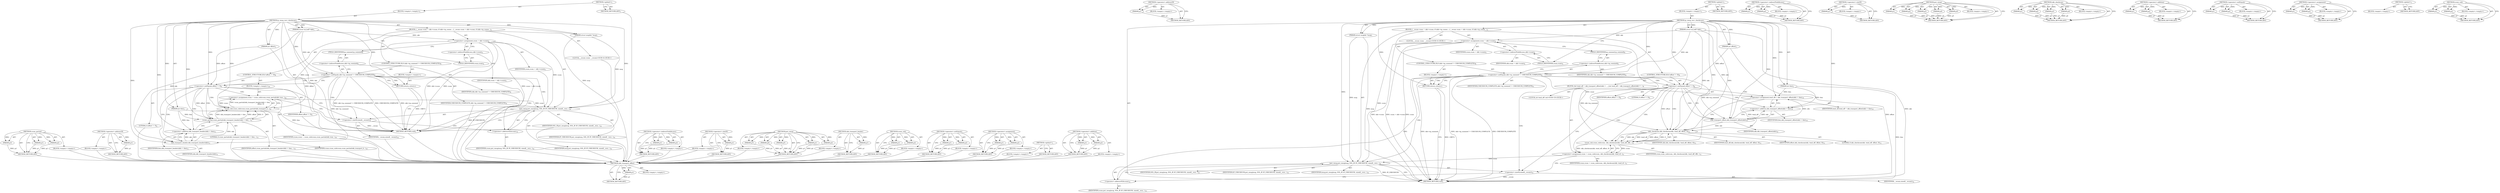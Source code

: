 digraph "csum_sub" {
vulnerable_95 [label=<(METHOD,csum_partial)>];
vulnerable_96 [label=<(PARAM,p1)>];
vulnerable_97 [label=<(PARAM,p2)>];
vulnerable_98 [label=<(PARAM,p3)>];
vulnerable_99 [label=<(BLOCK,&lt;empty&gt;,&lt;empty&gt;)>];
vulnerable_100 [label=<(METHOD_RETURN,ANY)>];
vulnerable_122 [label=<(METHOD,&lt;operator&gt;.addressOf)>];
vulnerable_123 [label=<(PARAM,p1)>];
vulnerable_124 [label=<(BLOCK,&lt;empty&gt;,&lt;empty&gt;)>];
vulnerable_125 [label=<(METHOD_RETURN,ANY)>];
vulnerable_6 [label=<(METHOD,&lt;global&gt;)<SUB>1</SUB>>];
vulnerable_7 [label=<(BLOCK,&lt;empty&gt;,&lt;empty&gt;)<SUB>1</SUB>>];
vulnerable_8 [label=<(METHOD,ip_cmsg_recv_checksum)<SUB>1</SUB>>];
vulnerable_9 [label=<(PARAM,struct msghdr *msg)<SUB>1</SUB>>];
vulnerable_10 [label=<(PARAM,struct sk_buff *skb)<SUB>1</SUB>>];
vulnerable_11 [label=<(PARAM,int tlen)<SUB>2</SUB>>];
vulnerable_12 [label=<(PARAM,int offset)<SUB>2</SUB>>];
vulnerable_13 [label=<(BLOCK,{
	__wsum csum = skb-&gt;csum;

 	if (skb-&gt;ip_summ...,{
	__wsum csum = skb-&gt;csum;

 	if (skb-&gt;ip_summ...)<SUB>3</SUB>>];
vulnerable_14 [label="<(LOCAL,__wsum csum: __wsum)<SUB>4</SUB>>"];
vulnerable_15 [label=<(&lt;operator&gt;.assignment,csum = skb-&gt;csum)<SUB>4</SUB>>];
vulnerable_16 [label=<(IDENTIFIER,csum,csum = skb-&gt;csum)<SUB>4</SUB>>];
vulnerable_17 [label=<(&lt;operator&gt;.indirectFieldAccess,skb-&gt;csum)<SUB>4</SUB>>];
vulnerable_18 [label=<(IDENTIFIER,skb,csum = skb-&gt;csum)<SUB>4</SUB>>];
vulnerable_19 [label=<(FIELD_IDENTIFIER,csum,csum)<SUB>4</SUB>>];
vulnerable_20 [label=<(CONTROL_STRUCTURE,IF,if (skb-&gt;ip_summed != CHECKSUM_COMPLETE))<SUB>6</SUB>>];
vulnerable_21 [label=<(&lt;operator&gt;.notEquals,skb-&gt;ip_summed != CHECKSUM_COMPLETE)<SUB>6</SUB>>];
vulnerable_22 [label=<(&lt;operator&gt;.indirectFieldAccess,skb-&gt;ip_summed)<SUB>6</SUB>>];
vulnerable_23 [label=<(IDENTIFIER,skb,skb-&gt;ip_summed != CHECKSUM_COMPLETE)<SUB>6</SUB>>];
vulnerable_24 [label=<(FIELD_IDENTIFIER,ip_summed,ip_summed)<SUB>6</SUB>>];
vulnerable_25 [label=<(IDENTIFIER,CHECKSUM_COMPLETE,skb-&gt;ip_summed != CHECKSUM_COMPLETE)<SUB>6</SUB>>];
vulnerable_26 [label=<(BLOCK,&lt;empty&gt;,&lt;empty&gt;)<SUB>7</SUB>>];
vulnerable_27 [label=<(RETURN,return;,return;)<SUB>7</SUB>>];
vulnerable_28 [label=<(CONTROL_STRUCTURE,IF,if (offset != 0))<SUB>9</SUB>>];
vulnerable_29 [label=<(&lt;operator&gt;.notEquals,offset != 0)<SUB>9</SUB>>];
vulnerable_30 [label=<(IDENTIFIER,offset,offset != 0)<SUB>9</SUB>>];
vulnerable_31 [label=<(LITERAL,0,offset != 0)<SUB>9</SUB>>];
vulnerable_32 [label=<(BLOCK,&lt;empty&gt;,&lt;empty&gt;)<SUB>10</SUB>>];
vulnerable_33 [label=<(&lt;operator&gt;.assignment,csum = csum_sub(csum,
				csum_partial(skb_tran...)<SUB>10</SUB>>];
vulnerable_34 [label=<(IDENTIFIER,csum,csum = csum_sub(csum,
				csum_partial(skb_tran...)<SUB>10</SUB>>];
vulnerable_35 [label=<(csum_sub,csum_sub(csum,
				csum_partial(skb_transport_h...)<SUB>10</SUB>>];
vulnerable_36 [label=<(IDENTIFIER,csum,csum_sub(csum,
				csum_partial(skb_transport_h...)<SUB>10</SUB>>];
vulnerable_37 [label=<(csum_partial,csum_partial(skb_transport_header(skb) + tlen,
...)<SUB>11</SUB>>];
vulnerable_38 [label=<(&lt;operator&gt;.addition,skb_transport_header(skb) + tlen)<SUB>11</SUB>>];
vulnerable_39 [label=<(skb_transport_header,skb_transport_header(skb))<SUB>11</SUB>>];
vulnerable_40 [label=<(IDENTIFIER,skb,skb_transport_header(skb))<SUB>11</SUB>>];
vulnerable_41 [label=<(IDENTIFIER,tlen,skb_transport_header(skb) + tlen)<SUB>11</SUB>>];
vulnerable_42 [label=<(IDENTIFIER,offset,csum_partial(skb_transport_header(skb) + tlen,
...)<SUB>12</SUB>>];
vulnerable_43 [label=<(LITERAL,0,csum_partial(skb_transport_header(skb) + tlen,
...)<SUB>12</SUB>>];
vulnerable_44 [label=<(put_cmsg,put_cmsg(msg, SOL_IP, IP_CHECKSUM, sizeof(__wsu...)<SUB>14</SUB>>];
vulnerable_45 [label=<(IDENTIFIER,msg,put_cmsg(msg, SOL_IP, IP_CHECKSUM, sizeof(__wsu...)<SUB>14</SUB>>];
vulnerable_46 [label=<(IDENTIFIER,SOL_IP,put_cmsg(msg, SOL_IP, IP_CHECKSUM, sizeof(__wsu...)<SUB>14</SUB>>];
vulnerable_47 [label=<(IDENTIFIER,IP_CHECKSUM,put_cmsg(msg, SOL_IP, IP_CHECKSUM, sizeof(__wsu...)<SUB>14</SUB>>];
vulnerable_48 [label=<(&lt;operator&gt;.sizeOf,sizeof(__wsum))<SUB>14</SUB>>];
vulnerable_49 [label=<(IDENTIFIER,__wsum,sizeof(__wsum))<SUB>14</SUB>>];
vulnerable_50 [label=<(&lt;operator&gt;.addressOf,&amp;csum)<SUB>14</SUB>>];
vulnerable_51 [label=<(IDENTIFIER,csum,put_cmsg(msg, SOL_IP, IP_CHECKSUM, sizeof(__wsu...)<SUB>14</SUB>>];
vulnerable_52 [label=<(METHOD_RETURN,void)<SUB>1</SUB>>];
vulnerable_54 [label=<(METHOD_RETURN,ANY)<SUB>1</SUB>>];
vulnerable_80 [label=<(METHOD,&lt;operator&gt;.indirectFieldAccess)>];
vulnerable_81 [label=<(PARAM,p1)>];
vulnerable_82 [label=<(PARAM,p2)>];
vulnerable_83 [label=<(BLOCK,&lt;empty&gt;,&lt;empty&gt;)>];
vulnerable_84 [label=<(METHOD_RETURN,ANY)>];
vulnerable_118 [label=<(METHOD,&lt;operator&gt;.sizeOf)>];
vulnerable_119 [label=<(PARAM,p1)>];
vulnerable_120 [label=<(BLOCK,&lt;empty&gt;,&lt;empty&gt;)>];
vulnerable_121 [label=<(METHOD_RETURN,ANY)>];
vulnerable_110 [label=<(METHOD,put_cmsg)>];
vulnerable_111 [label=<(PARAM,p1)>];
vulnerable_112 [label=<(PARAM,p2)>];
vulnerable_113 [label=<(PARAM,p3)>];
vulnerable_114 [label=<(PARAM,p4)>];
vulnerable_115 [label=<(PARAM,p5)>];
vulnerable_116 [label=<(BLOCK,&lt;empty&gt;,&lt;empty&gt;)>];
vulnerable_117 [label=<(METHOD_RETURN,ANY)>];
vulnerable_106 [label=<(METHOD,skb_transport_header)>];
vulnerable_107 [label=<(PARAM,p1)>];
vulnerable_108 [label=<(BLOCK,&lt;empty&gt;,&lt;empty&gt;)>];
vulnerable_109 [label=<(METHOD_RETURN,ANY)>];
vulnerable_90 [label=<(METHOD,csum_sub)>];
vulnerable_91 [label=<(PARAM,p1)>];
vulnerable_92 [label=<(PARAM,p2)>];
vulnerable_93 [label=<(BLOCK,&lt;empty&gt;,&lt;empty&gt;)>];
vulnerable_94 [label=<(METHOD_RETURN,ANY)>];
vulnerable_85 [label=<(METHOD,&lt;operator&gt;.notEquals)>];
vulnerable_86 [label=<(PARAM,p1)>];
vulnerable_87 [label=<(PARAM,p2)>];
vulnerable_88 [label=<(BLOCK,&lt;empty&gt;,&lt;empty&gt;)>];
vulnerable_89 [label=<(METHOD_RETURN,ANY)>];
vulnerable_75 [label=<(METHOD,&lt;operator&gt;.assignment)>];
vulnerable_76 [label=<(PARAM,p1)>];
vulnerable_77 [label=<(PARAM,p2)>];
vulnerable_78 [label=<(BLOCK,&lt;empty&gt;,&lt;empty&gt;)>];
vulnerable_79 [label=<(METHOD_RETURN,ANY)>];
vulnerable_69 [label=<(METHOD,&lt;global&gt;)<SUB>1</SUB>>];
vulnerable_70 [label=<(BLOCK,&lt;empty&gt;,&lt;empty&gt;)>];
vulnerable_71 [label=<(METHOD_RETURN,ANY)>];
vulnerable_101 [label=<(METHOD,&lt;operator&gt;.addition)>];
vulnerable_102 [label=<(PARAM,p1)>];
vulnerable_103 [label=<(PARAM,p2)>];
vulnerable_104 [label=<(BLOCK,&lt;empty&gt;,&lt;empty&gt;)>];
vulnerable_105 [label=<(METHOD_RETURN,ANY)>];
fixed_100 [label=<(METHOD,skb_transport_offset)>];
fixed_101 [label=<(PARAM,p1)>];
fixed_102 [label=<(BLOCK,&lt;empty&gt;,&lt;empty&gt;)>];
fixed_103 [label=<(METHOD_RETURN,ANY)>];
fixed_128 [label=<(METHOD,&lt;operator&gt;.addressOf)>];
fixed_129 [label=<(PARAM,p1)>];
fixed_130 [label=<(BLOCK,&lt;empty&gt;,&lt;empty&gt;)>];
fixed_131 [label=<(METHOD_RETURN,ANY)>];
fixed_6 [label=<(METHOD,&lt;global&gt;)<SUB>1</SUB>>];
fixed_7 [label=<(BLOCK,&lt;empty&gt;,&lt;empty&gt;)<SUB>1</SUB>>];
fixed_8 [label=<(METHOD,ip_cmsg_recv_checksum)<SUB>1</SUB>>];
fixed_9 [label=<(PARAM,struct msghdr *msg)<SUB>1</SUB>>];
fixed_10 [label=<(PARAM,struct sk_buff *skb)<SUB>1</SUB>>];
fixed_11 [label=<(PARAM,int tlen)<SUB>2</SUB>>];
fixed_12 [label=<(PARAM,int offset)<SUB>2</SUB>>];
fixed_13 [label=<(BLOCK,{
	__wsum csum = skb-&gt;csum;

 	if (skb-&gt;ip_summ...,{
	__wsum csum = skb-&gt;csum;

 	if (skb-&gt;ip_summ...)<SUB>3</SUB>>];
fixed_14 [label="<(LOCAL,__wsum csum: __wsum)<SUB>4</SUB>>"];
fixed_15 [label=<(&lt;operator&gt;.assignment,csum = skb-&gt;csum)<SUB>4</SUB>>];
fixed_16 [label=<(IDENTIFIER,csum,csum = skb-&gt;csum)<SUB>4</SUB>>];
fixed_17 [label=<(&lt;operator&gt;.indirectFieldAccess,skb-&gt;csum)<SUB>4</SUB>>];
fixed_18 [label=<(IDENTIFIER,skb,csum = skb-&gt;csum)<SUB>4</SUB>>];
fixed_19 [label=<(FIELD_IDENTIFIER,csum,csum)<SUB>4</SUB>>];
fixed_20 [label=<(CONTROL_STRUCTURE,IF,if (skb-&gt;ip_summed != CHECKSUM_COMPLETE))<SUB>6</SUB>>];
fixed_21 [label=<(&lt;operator&gt;.notEquals,skb-&gt;ip_summed != CHECKSUM_COMPLETE)<SUB>6</SUB>>];
fixed_22 [label=<(&lt;operator&gt;.indirectFieldAccess,skb-&gt;ip_summed)<SUB>6</SUB>>];
fixed_23 [label=<(IDENTIFIER,skb,skb-&gt;ip_summed != CHECKSUM_COMPLETE)<SUB>6</SUB>>];
fixed_24 [label=<(FIELD_IDENTIFIER,ip_summed,ip_summed)<SUB>6</SUB>>];
fixed_25 [label=<(IDENTIFIER,CHECKSUM_COMPLETE,skb-&gt;ip_summed != CHECKSUM_COMPLETE)<SUB>6</SUB>>];
fixed_26 [label=<(BLOCK,&lt;empty&gt;,&lt;empty&gt;)<SUB>7</SUB>>];
fixed_27 [label=<(RETURN,return;,return;)<SUB>7</SUB>>];
fixed_28 [label=<(CONTROL_STRUCTURE,IF,if (offset != 0))<SUB>9</SUB>>];
fixed_29 [label=<(&lt;operator&gt;.notEquals,offset != 0)<SUB>9</SUB>>];
fixed_30 [label=<(IDENTIFIER,offset,offset != 0)<SUB>9</SUB>>];
fixed_31 [label=<(LITERAL,0,offset != 0)<SUB>9</SUB>>];
fixed_32 [label=<(BLOCK,{
		int tend_off = skb_transport_offset(skb) + ...,{
		int tend_off = skb_transport_offset(skb) + ...)<SUB>9</SUB>>];
fixed_33 [label="<(LOCAL,int tend_off: int)<SUB>10</SUB>>"];
fixed_34 [label=<(&lt;operator&gt;.assignment,tend_off = skb_transport_offset(skb) + tlen)<SUB>10</SUB>>];
fixed_35 [label=<(IDENTIFIER,tend_off,tend_off = skb_transport_offset(skb) + tlen)<SUB>10</SUB>>];
fixed_36 [label=<(&lt;operator&gt;.addition,skb_transport_offset(skb) + tlen)<SUB>10</SUB>>];
fixed_37 [label=<(skb_transport_offset,skb_transport_offset(skb))<SUB>10</SUB>>];
fixed_38 [label=<(IDENTIFIER,skb,skb_transport_offset(skb))<SUB>10</SUB>>];
fixed_39 [label=<(IDENTIFIER,tlen,skb_transport_offset(skb) + tlen)<SUB>10</SUB>>];
fixed_40 [label=<(&lt;operator&gt;.assignment,csum = csum_sub(csum, skb_checksum(skb, tend_of...)<SUB>11</SUB>>];
fixed_41 [label=<(IDENTIFIER,csum,csum = csum_sub(csum, skb_checksum(skb, tend_of...)<SUB>11</SUB>>];
fixed_42 [label=<(csum_sub,csum_sub(csum, skb_checksum(skb, tend_off, offs...)<SUB>11</SUB>>];
fixed_43 [label=<(IDENTIFIER,csum,csum_sub(csum, skb_checksum(skb, tend_off, offs...)<SUB>11</SUB>>];
fixed_44 [label=<(skb_checksum,skb_checksum(skb, tend_off, offset, 0))<SUB>11</SUB>>];
fixed_45 [label=<(IDENTIFIER,skb,skb_checksum(skb, tend_off, offset, 0))<SUB>11</SUB>>];
fixed_46 [label=<(IDENTIFIER,tend_off,skb_checksum(skb, tend_off, offset, 0))<SUB>11</SUB>>];
fixed_47 [label=<(IDENTIFIER,offset,skb_checksum(skb, tend_off, offset, 0))<SUB>11</SUB>>];
fixed_48 [label=<(LITERAL,0,skb_checksum(skb, tend_off, offset, 0))<SUB>11</SUB>>];
fixed_49 [label=<(put_cmsg,put_cmsg(msg, SOL_IP, IP_CHECKSUM, sizeof(__wsu...)<SUB>14</SUB>>];
fixed_50 [label=<(IDENTIFIER,msg,put_cmsg(msg, SOL_IP, IP_CHECKSUM, sizeof(__wsu...)<SUB>14</SUB>>];
fixed_51 [label=<(IDENTIFIER,SOL_IP,put_cmsg(msg, SOL_IP, IP_CHECKSUM, sizeof(__wsu...)<SUB>14</SUB>>];
fixed_52 [label=<(IDENTIFIER,IP_CHECKSUM,put_cmsg(msg, SOL_IP, IP_CHECKSUM, sizeof(__wsu...)<SUB>14</SUB>>];
fixed_53 [label=<(&lt;operator&gt;.sizeOf,sizeof(__wsum))<SUB>14</SUB>>];
fixed_54 [label=<(IDENTIFIER,__wsum,sizeof(__wsum))<SUB>14</SUB>>];
fixed_55 [label=<(&lt;operator&gt;.addressOf,&amp;csum)<SUB>14</SUB>>];
fixed_56 [label=<(IDENTIFIER,csum,put_cmsg(msg, SOL_IP, IP_CHECKSUM, sizeof(__wsu...)<SUB>14</SUB>>];
fixed_57 [label=<(METHOD_RETURN,void)<SUB>1</SUB>>];
fixed_59 [label=<(METHOD_RETURN,ANY)<SUB>1</SUB>>];
fixed_85 [label=<(METHOD,&lt;operator&gt;.indirectFieldAccess)>];
fixed_86 [label=<(PARAM,p1)>];
fixed_87 [label=<(PARAM,p2)>];
fixed_88 [label=<(BLOCK,&lt;empty&gt;,&lt;empty&gt;)>];
fixed_89 [label=<(METHOD_RETURN,ANY)>];
fixed_124 [label=<(METHOD,&lt;operator&gt;.sizeOf)>];
fixed_125 [label=<(PARAM,p1)>];
fixed_126 [label=<(BLOCK,&lt;empty&gt;,&lt;empty&gt;)>];
fixed_127 [label=<(METHOD_RETURN,ANY)>];
fixed_116 [label=<(METHOD,put_cmsg)>];
fixed_117 [label=<(PARAM,p1)>];
fixed_118 [label=<(PARAM,p2)>];
fixed_119 [label=<(PARAM,p3)>];
fixed_120 [label=<(PARAM,p4)>];
fixed_121 [label=<(PARAM,p5)>];
fixed_122 [label=<(BLOCK,&lt;empty&gt;,&lt;empty&gt;)>];
fixed_123 [label=<(METHOD_RETURN,ANY)>];
fixed_109 [label=<(METHOD,skb_checksum)>];
fixed_110 [label=<(PARAM,p1)>];
fixed_111 [label=<(PARAM,p2)>];
fixed_112 [label=<(PARAM,p3)>];
fixed_113 [label=<(PARAM,p4)>];
fixed_114 [label=<(BLOCK,&lt;empty&gt;,&lt;empty&gt;)>];
fixed_115 [label=<(METHOD_RETURN,ANY)>];
fixed_95 [label=<(METHOD,&lt;operator&gt;.addition)>];
fixed_96 [label=<(PARAM,p1)>];
fixed_97 [label=<(PARAM,p2)>];
fixed_98 [label=<(BLOCK,&lt;empty&gt;,&lt;empty&gt;)>];
fixed_99 [label=<(METHOD_RETURN,ANY)>];
fixed_90 [label=<(METHOD,&lt;operator&gt;.notEquals)>];
fixed_91 [label=<(PARAM,p1)>];
fixed_92 [label=<(PARAM,p2)>];
fixed_93 [label=<(BLOCK,&lt;empty&gt;,&lt;empty&gt;)>];
fixed_94 [label=<(METHOD_RETURN,ANY)>];
fixed_80 [label=<(METHOD,&lt;operator&gt;.assignment)>];
fixed_81 [label=<(PARAM,p1)>];
fixed_82 [label=<(PARAM,p2)>];
fixed_83 [label=<(BLOCK,&lt;empty&gt;,&lt;empty&gt;)>];
fixed_84 [label=<(METHOD_RETURN,ANY)>];
fixed_74 [label=<(METHOD,&lt;global&gt;)<SUB>1</SUB>>];
fixed_75 [label=<(BLOCK,&lt;empty&gt;,&lt;empty&gt;)>];
fixed_76 [label=<(METHOD_RETURN,ANY)>];
fixed_104 [label=<(METHOD,csum_sub)>];
fixed_105 [label=<(PARAM,p1)>];
fixed_106 [label=<(PARAM,p2)>];
fixed_107 [label=<(BLOCK,&lt;empty&gt;,&lt;empty&gt;)>];
fixed_108 [label=<(METHOD_RETURN,ANY)>];
vulnerable_95 -> vulnerable_96  [key=0, label="AST: "];
vulnerable_95 -> vulnerable_96  [key=1, label="DDG: "];
vulnerable_95 -> vulnerable_99  [key=0, label="AST: "];
vulnerable_95 -> vulnerable_97  [key=0, label="AST: "];
vulnerable_95 -> vulnerable_97  [key=1, label="DDG: "];
vulnerable_95 -> vulnerable_100  [key=0, label="AST: "];
vulnerable_95 -> vulnerable_100  [key=1, label="CFG: "];
vulnerable_95 -> vulnerable_98  [key=0, label="AST: "];
vulnerable_95 -> vulnerable_98  [key=1, label="DDG: "];
vulnerable_96 -> vulnerable_100  [key=0, label="DDG: p1"];
vulnerable_97 -> vulnerable_100  [key=0, label="DDG: p2"];
vulnerable_98 -> vulnerable_100  [key=0, label="DDG: p3"];
vulnerable_99 -> fixed_100  [key=0];
vulnerable_100 -> fixed_100  [key=0];
vulnerable_122 -> vulnerable_123  [key=0, label="AST: "];
vulnerable_122 -> vulnerable_123  [key=1, label="DDG: "];
vulnerable_122 -> vulnerable_124  [key=0, label="AST: "];
vulnerable_122 -> vulnerable_125  [key=0, label="AST: "];
vulnerable_122 -> vulnerable_125  [key=1, label="CFG: "];
vulnerable_123 -> vulnerable_125  [key=0, label="DDG: p1"];
vulnerable_124 -> fixed_100  [key=0];
vulnerable_125 -> fixed_100  [key=0];
vulnerable_6 -> vulnerable_7  [key=0, label="AST: "];
vulnerable_6 -> vulnerable_54  [key=0, label="AST: "];
vulnerable_6 -> vulnerable_54  [key=1, label="CFG: "];
vulnerable_7 -> vulnerable_8  [key=0, label="AST: "];
vulnerable_8 -> vulnerable_9  [key=0, label="AST: "];
vulnerable_8 -> vulnerable_9  [key=1, label="DDG: "];
vulnerable_8 -> vulnerable_10  [key=0, label="AST: "];
vulnerable_8 -> vulnerable_10  [key=1, label="DDG: "];
vulnerable_8 -> vulnerable_11  [key=0, label="AST: "];
vulnerable_8 -> vulnerable_11  [key=1, label="DDG: "];
vulnerable_8 -> vulnerable_12  [key=0, label="AST: "];
vulnerable_8 -> vulnerable_12  [key=1, label="DDG: "];
vulnerable_8 -> vulnerable_13  [key=0, label="AST: "];
vulnerable_8 -> vulnerable_52  [key=0, label="AST: "];
vulnerable_8 -> vulnerable_19  [key=0, label="CFG: "];
vulnerable_8 -> vulnerable_44  [key=0, label="DDG: "];
vulnerable_8 -> vulnerable_21  [key=0, label="DDG: "];
vulnerable_8 -> vulnerable_27  [key=0, label="DDG: "];
vulnerable_8 -> vulnerable_29  [key=0, label="DDG: "];
vulnerable_8 -> vulnerable_35  [key=0, label="DDG: "];
vulnerable_8 -> vulnerable_37  [key=0, label="DDG: "];
vulnerable_8 -> vulnerable_38  [key=0, label="DDG: "];
vulnerable_8 -> vulnerable_39  [key=0, label="DDG: "];
vulnerable_9 -> vulnerable_52  [key=0, label="DDG: msg"];
vulnerable_9 -> vulnerable_44  [key=0, label="DDG: msg"];
vulnerable_10 -> vulnerable_52  [key=0, label="DDG: skb"];
vulnerable_10 -> vulnerable_15  [key=0, label="DDG: skb"];
vulnerable_10 -> vulnerable_21  [key=0, label="DDG: skb"];
vulnerable_10 -> vulnerable_39  [key=0, label="DDG: skb"];
vulnerable_11 -> vulnerable_52  [key=0, label="DDG: tlen"];
vulnerable_11 -> vulnerable_37  [key=0, label="DDG: tlen"];
vulnerable_11 -> vulnerable_38  [key=0, label="DDG: tlen"];
vulnerable_12 -> vulnerable_52  [key=0, label="DDG: offset"];
vulnerable_12 -> vulnerable_29  [key=0, label="DDG: offset"];
vulnerable_13 -> vulnerable_14  [key=0, label="AST: "];
vulnerable_13 -> vulnerable_15  [key=0, label="AST: "];
vulnerable_13 -> vulnerable_20  [key=0, label="AST: "];
vulnerable_13 -> vulnerable_28  [key=0, label="AST: "];
vulnerable_13 -> vulnerable_44  [key=0, label="AST: "];
vulnerable_14 -> fixed_100  [key=0];
vulnerable_15 -> vulnerable_16  [key=0, label="AST: "];
vulnerable_15 -> vulnerable_17  [key=0, label="AST: "];
vulnerable_15 -> vulnerable_24  [key=0, label="CFG: "];
vulnerable_15 -> vulnerable_52  [key=0, label="DDG: csum"];
vulnerable_15 -> vulnerable_52  [key=1, label="DDG: skb-&gt;csum"];
vulnerable_15 -> vulnerable_52  [key=2, label="DDG: csum = skb-&gt;csum"];
vulnerable_15 -> vulnerable_44  [key=0, label="DDG: csum"];
vulnerable_15 -> vulnerable_35  [key=0, label="DDG: csum"];
vulnerable_16 -> fixed_100  [key=0];
vulnerable_17 -> vulnerable_18  [key=0, label="AST: "];
vulnerable_17 -> vulnerable_19  [key=0, label="AST: "];
vulnerable_17 -> vulnerable_15  [key=0, label="CFG: "];
vulnerable_18 -> fixed_100  [key=0];
vulnerable_19 -> vulnerable_17  [key=0, label="CFG: "];
vulnerable_20 -> vulnerable_21  [key=0, label="AST: "];
vulnerable_20 -> vulnerable_26  [key=0, label="AST: "];
vulnerable_21 -> vulnerable_22  [key=0, label="AST: "];
vulnerable_21 -> vulnerable_25  [key=0, label="AST: "];
vulnerable_21 -> vulnerable_27  [key=0, label="CFG: "];
vulnerable_21 -> vulnerable_27  [key=1, label="CDG: "];
vulnerable_21 -> vulnerable_29  [key=0, label="CFG: "];
vulnerable_21 -> vulnerable_29  [key=1, label="CDG: "];
vulnerable_21 -> vulnerable_52  [key=0, label="DDG: skb-&gt;ip_summed"];
vulnerable_21 -> vulnerable_52  [key=1, label="DDG: skb-&gt;ip_summed != CHECKSUM_COMPLETE"];
vulnerable_21 -> vulnerable_52  [key=2, label="DDG: CHECKSUM_COMPLETE"];
vulnerable_21 -> vulnerable_39  [key=0, label="DDG: skb-&gt;ip_summed"];
vulnerable_21 -> vulnerable_48  [key=0, label="CDG: "];
vulnerable_21 -> vulnerable_50  [key=0, label="CDG: "];
vulnerable_21 -> vulnerable_44  [key=0, label="CDG: "];
vulnerable_22 -> vulnerable_23  [key=0, label="AST: "];
vulnerable_22 -> vulnerable_24  [key=0, label="AST: "];
vulnerable_22 -> vulnerable_21  [key=0, label="CFG: "];
vulnerable_23 -> fixed_100  [key=0];
vulnerable_24 -> vulnerable_22  [key=0, label="CFG: "];
vulnerable_25 -> fixed_100  [key=0];
vulnerable_26 -> vulnerable_27  [key=0, label="AST: "];
vulnerable_27 -> vulnerable_52  [key=0, label="CFG: "];
vulnerable_27 -> vulnerable_52  [key=1, label="DDG: &lt;RET&gt;"];
vulnerable_28 -> vulnerable_29  [key=0, label="AST: "];
vulnerable_28 -> vulnerable_32  [key=0, label="AST: "];
vulnerable_29 -> vulnerable_30  [key=0, label="AST: "];
vulnerable_29 -> vulnerable_31  [key=0, label="AST: "];
vulnerable_29 -> vulnerable_39  [key=0, label="CFG: "];
vulnerable_29 -> vulnerable_39  [key=1, label="CDG: "];
vulnerable_29 -> vulnerable_48  [key=0, label="CFG: "];
vulnerable_29 -> vulnerable_37  [key=0, label="DDG: offset"];
vulnerable_29 -> vulnerable_37  [key=1, label="CDG: "];
vulnerable_29 -> vulnerable_33  [key=0, label="CDG: "];
vulnerable_29 -> vulnerable_35  [key=0, label="CDG: "];
vulnerable_29 -> vulnerable_38  [key=0, label="CDG: "];
vulnerable_30 -> fixed_100  [key=0];
vulnerable_31 -> fixed_100  [key=0];
vulnerable_32 -> vulnerable_33  [key=0, label="AST: "];
vulnerable_33 -> vulnerable_34  [key=0, label="AST: "];
vulnerable_33 -> vulnerable_35  [key=0, label="AST: "];
vulnerable_33 -> vulnerable_48  [key=0, label="CFG: "];
vulnerable_33 -> vulnerable_44  [key=0, label="DDG: csum"];
vulnerable_34 -> fixed_100  [key=0];
vulnerable_35 -> vulnerable_36  [key=0, label="AST: "];
vulnerable_35 -> vulnerable_37  [key=0, label="AST: "];
vulnerable_35 -> vulnerable_33  [key=0, label="CFG: "];
vulnerable_35 -> vulnerable_33  [key=1, label="DDG: csum"];
vulnerable_35 -> vulnerable_33  [key=2, label="DDG: csum_partial(skb_transport_header(skb) + tlen,
					     offset, 0)"];
vulnerable_36 -> fixed_100  [key=0];
vulnerable_37 -> vulnerable_38  [key=0, label="AST: "];
vulnerable_37 -> vulnerable_42  [key=0, label="AST: "];
vulnerable_37 -> vulnerable_43  [key=0, label="AST: "];
vulnerable_37 -> vulnerable_35  [key=0, label="CFG: "];
vulnerable_37 -> vulnerable_35  [key=1, label="DDG: skb_transport_header(skb) + tlen"];
vulnerable_37 -> vulnerable_35  [key=2, label="DDG: offset"];
vulnerable_37 -> vulnerable_35  [key=3, label="DDG: 0"];
vulnerable_38 -> vulnerable_39  [key=0, label="AST: "];
vulnerable_38 -> vulnerable_41  [key=0, label="AST: "];
vulnerable_38 -> vulnerable_37  [key=0, label="CFG: "];
vulnerable_39 -> vulnerable_40  [key=0, label="AST: "];
vulnerable_39 -> vulnerable_38  [key=0, label="CFG: "];
vulnerable_39 -> vulnerable_38  [key=1, label="DDG: skb"];
vulnerable_39 -> vulnerable_37  [key=0, label="DDG: skb"];
vulnerable_40 -> fixed_100  [key=0];
vulnerable_41 -> fixed_100  [key=0];
vulnerable_42 -> fixed_100  [key=0];
vulnerable_43 -> fixed_100  [key=0];
vulnerable_44 -> vulnerable_45  [key=0, label="AST: "];
vulnerable_44 -> vulnerable_46  [key=0, label="AST: "];
vulnerable_44 -> vulnerable_47  [key=0, label="AST: "];
vulnerable_44 -> vulnerable_48  [key=0, label="AST: "];
vulnerable_44 -> vulnerable_50  [key=0, label="AST: "];
vulnerable_44 -> vulnerable_52  [key=0, label="CFG: "];
vulnerable_44 -> vulnerable_52  [key=1, label="DDG: IP_CHECKSUM"];
vulnerable_45 -> fixed_100  [key=0];
vulnerable_46 -> fixed_100  [key=0];
vulnerable_47 -> fixed_100  [key=0];
vulnerable_48 -> vulnerable_49  [key=0, label="AST: "];
vulnerable_48 -> vulnerable_50  [key=0, label="CFG: "];
vulnerable_48 -> vulnerable_52  [key=0, label="DDG: __wsum"];
vulnerable_49 -> fixed_100  [key=0];
vulnerable_50 -> vulnerable_51  [key=0, label="AST: "];
vulnerable_50 -> vulnerable_44  [key=0, label="CFG: "];
vulnerable_51 -> fixed_100  [key=0];
vulnerable_52 -> fixed_100  [key=0];
vulnerable_54 -> fixed_100  [key=0];
vulnerable_80 -> vulnerable_81  [key=0, label="AST: "];
vulnerable_80 -> vulnerable_81  [key=1, label="DDG: "];
vulnerable_80 -> vulnerable_83  [key=0, label="AST: "];
vulnerable_80 -> vulnerable_82  [key=0, label="AST: "];
vulnerable_80 -> vulnerable_82  [key=1, label="DDG: "];
vulnerable_80 -> vulnerable_84  [key=0, label="AST: "];
vulnerable_80 -> vulnerable_84  [key=1, label="CFG: "];
vulnerable_81 -> vulnerable_84  [key=0, label="DDG: p1"];
vulnerable_82 -> vulnerable_84  [key=0, label="DDG: p2"];
vulnerable_83 -> fixed_100  [key=0];
vulnerable_84 -> fixed_100  [key=0];
vulnerable_118 -> vulnerable_119  [key=0, label="AST: "];
vulnerable_118 -> vulnerable_119  [key=1, label="DDG: "];
vulnerable_118 -> vulnerable_120  [key=0, label="AST: "];
vulnerable_118 -> vulnerable_121  [key=0, label="AST: "];
vulnerable_118 -> vulnerable_121  [key=1, label="CFG: "];
vulnerable_119 -> vulnerable_121  [key=0, label="DDG: p1"];
vulnerable_120 -> fixed_100  [key=0];
vulnerable_121 -> fixed_100  [key=0];
vulnerable_110 -> vulnerable_111  [key=0, label="AST: "];
vulnerable_110 -> vulnerable_111  [key=1, label="DDG: "];
vulnerable_110 -> vulnerable_116  [key=0, label="AST: "];
vulnerable_110 -> vulnerable_112  [key=0, label="AST: "];
vulnerable_110 -> vulnerable_112  [key=1, label="DDG: "];
vulnerable_110 -> vulnerable_117  [key=0, label="AST: "];
vulnerable_110 -> vulnerable_117  [key=1, label="CFG: "];
vulnerable_110 -> vulnerable_113  [key=0, label="AST: "];
vulnerable_110 -> vulnerable_113  [key=1, label="DDG: "];
vulnerable_110 -> vulnerable_114  [key=0, label="AST: "];
vulnerable_110 -> vulnerable_114  [key=1, label="DDG: "];
vulnerable_110 -> vulnerable_115  [key=0, label="AST: "];
vulnerable_110 -> vulnerable_115  [key=1, label="DDG: "];
vulnerable_111 -> vulnerable_117  [key=0, label="DDG: p1"];
vulnerable_112 -> vulnerable_117  [key=0, label="DDG: p2"];
vulnerable_113 -> vulnerable_117  [key=0, label="DDG: p3"];
vulnerable_114 -> vulnerable_117  [key=0, label="DDG: p4"];
vulnerable_115 -> vulnerable_117  [key=0, label="DDG: p5"];
vulnerable_116 -> fixed_100  [key=0];
vulnerable_117 -> fixed_100  [key=0];
vulnerable_106 -> vulnerable_107  [key=0, label="AST: "];
vulnerable_106 -> vulnerable_107  [key=1, label="DDG: "];
vulnerable_106 -> vulnerable_108  [key=0, label="AST: "];
vulnerable_106 -> vulnerable_109  [key=0, label="AST: "];
vulnerable_106 -> vulnerable_109  [key=1, label="CFG: "];
vulnerable_107 -> vulnerable_109  [key=0, label="DDG: p1"];
vulnerable_108 -> fixed_100  [key=0];
vulnerable_109 -> fixed_100  [key=0];
vulnerable_90 -> vulnerable_91  [key=0, label="AST: "];
vulnerable_90 -> vulnerable_91  [key=1, label="DDG: "];
vulnerable_90 -> vulnerable_93  [key=0, label="AST: "];
vulnerable_90 -> vulnerable_92  [key=0, label="AST: "];
vulnerable_90 -> vulnerable_92  [key=1, label="DDG: "];
vulnerable_90 -> vulnerable_94  [key=0, label="AST: "];
vulnerable_90 -> vulnerable_94  [key=1, label="CFG: "];
vulnerable_91 -> vulnerable_94  [key=0, label="DDG: p1"];
vulnerable_92 -> vulnerable_94  [key=0, label="DDG: p2"];
vulnerable_93 -> fixed_100  [key=0];
vulnerable_94 -> fixed_100  [key=0];
vulnerable_85 -> vulnerable_86  [key=0, label="AST: "];
vulnerable_85 -> vulnerable_86  [key=1, label="DDG: "];
vulnerable_85 -> vulnerable_88  [key=0, label="AST: "];
vulnerable_85 -> vulnerable_87  [key=0, label="AST: "];
vulnerable_85 -> vulnerable_87  [key=1, label="DDG: "];
vulnerable_85 -> vulnerable_89  [key=0, label="AST: "];
vulnerable_85 -> vulnerable_89  [key=1, label="CFG: "];
vulnerable_86 -> vulnerable_89  [key=0, label="DDG: p1"];
vulnerable_87 -> vulnerable_89  [key=0, label="DDG: p2"];
vulnerable_88 -> fixed_100  [key=0];
vulnerable_89 -> fixed_100  [key=0];
vulnerable_75 -> vulnerable_76  [key=0, label="AST: "];
vulnerable_75 -> vulnerable_76  [key=1, label="DDG: "];
vulnerable_75 -> vulnerable_78  [key=0, label="AST: "];
vulnerable_75 -> vulnerable_77  [key=0, label="AST: "];
vulnerable_75 -> vulnerable_77  [key=1, label="DDG: "];
vulnerable_75 -> vulnerable_79  [key=0, label="AST: "];
vulnerable_75 -> vulnerable_79  [key=1, label="CFG: "];
vulnerable_76 -> vulnerable_79  [key=0, label="DDG: p1"];
vulnerable_77 -> vulnerable_79  [key=0, label="DDG: p2"];
vulnerable_78 -> fixed_100  [key=0];
vulnerable_79 -> fixed_100  [key=0];
vulnerable_69 -> vulnerable_70  [key=0, label="AST: "];
vulnerable_69 -> vulnerable_71  [key=0, label="AST: "];
vulnerable_69 -> vulnerable_71  [key=1, label="CFG: "];
vulnerable_70 -> fixed_100  [key=0];
vulnerable_71 -> fixed_100  [key=0];
vulnerable_101 -> vulnerable_102  [key=0, label="AST: "];
vulnerable_101 -> vulnerable_102  [key=1, label="DDG: "];
vulnerable_101 -> vulnerable_104  [key=0, label="AST: "];
vulnerable_101 -> vulnerable_103  [key=0, label="AST: "];
vulnerable_101 -> vulnerable_103  [key=1, label="DDG: "];
vulnerable_101 -> vulnerable_105  [key=0, label="AST: "];
vulnerable_101 -> vulnerable_105  [key=1, label="CFG: "];
vulnerable_102 -> vulnerable_105  [key=0, label="DDG: p1"];
vulnerable_103 -> vulnerable_105  [key=0, label="DDG: p2"];
vulnerable_104 -> fixed_100  [key=0];
vulnerable_105 -> fixed_100  [key=0];
fixed_100 -> fixed_101  [key=0, label="AST: "];
fixed_100 -> fixed_101  [key=1, label="DDG: "];
fixed_100 -> fixed_102  [key=0, label="AST: "];
fixed_100 -> fixed_103  [key=0, label="AST: "];
fixed_100 -> fixed_103  [key=1, label="CFG: "];
fixed_101 -> fixed_103  [key=0, label="DDG: p1"];
fixed_128 -> fixed_129  [key=0, label="AST: "];
fixed_128 -> fixed_129  [key=1, label="DDG: "];
fixed_128 -> fixed_130  [key=0, label="AST: "];
fixed_128 -> fixed_131  [key=0, label="AST: "];
fixed_128 -> fixed_131  [key=1, label="CFG: "];
fixed_129 -> fixed_131  [key=0, label="DDG: p1"];
fixed_6 -> fixed_7  [key=0, label="AST: "];
fixed_6 -> fixed_59  [key=0, label="AST: "];
fixed_6 -> fixed_59  [key=1, label="CFG: "];
fixed_7 -> fixed_8  [key=0, label="AST: "];
fixed_8 -> fixed_9  [key=0, label="AST: "];
fixed_8 -> fixed_9  [key=1, label="DDG: "];
fixed_8 -> fixed_10  [key=0, label="AST: "];
fixed_8 -> fixed_10  [key=1, label="DDG: "];
fixed_8 -> fixed_11  [key=0, label="AST: "];
fixed_8 -> fixed_11  [key=1, label="DDG: "];
fixed_8 -> fixed_12  [key=0, label="AST: "];
fixed_8 -> fixed_12  [key=1, label="DDG: "];
fixed_8 -> fixed_13  [key=0, label="AST: "];
fixed_8 -> fixed_57  [key=0, label="AST: "];
fixed_8 -> fixed_19  [key=0, label="CFG: "];
fixed_8 -> fixed_49  [key=0, label="DDG: "];
fixed_8 -> fixed_21  [key=0, label="DDG: "];
fixed_8 -> fixed_27  [key=0, label="DDG: "];
fixed_8 -> fixed_29  [key=0, label="DDG: "];
fixed_8 -> fixed_34  [key=0, label="DDG: "];
fixed_8 -> fixed_36  [key=0, label="DDG: "];
fixed_8 -> fixed_42  [key=0, label="DDG: "];
fixed_8 -> fixed_37  [key=0, label="DDG: "];
fixed_8 -> fixed_44  [key=0, label="DDG: "];
fixed_9 -> fixed_57  [key=0, label="DDG: msg"];
fixed_9 -> fixed_49  [key=0, label="DDG: msg"];
fixed_10 -> fixed_57  [key=0, label="DDG: skb"];
fixed_10 -> fixed_15  [key=0, label="DDG: skb"];
fixed_10 -> fixed_21  [key=0, label="DDG: skb"];
fixed_10 -> fixed_37  [key=0, label="DDG: skb"];
fixed_10 -> fixed_44  [key=0, label="DDG: skb"];
fixed_11 -> fixed_57  [key=0, label="DDG: tlen"];
fixed_11 -> fixed_34  [key=0, label="DDG: tlen"];
fixed_11 -> fixed_36  [key=0, label="DDG: tlen"];
fixed_12 -> fixed_57  [key=0, label="DDG: offset"];
fixed_12 -> fixed_29  [key=0, label="DDG: offset"];
fixed_13 -> fixed_14  [key=0, label="AST: "];
fixed_13 -> fixed_15  [key=0, label="AST: "];
fixed_13 -> fixed_20  [key=0, label="AST: "];
fixed_13 -> fixed_28  [key=0, label="AST: "];
fixed_13 -> fixed_49  [key=0, label="AST: "];
fixed_15 -> fixed_16  [key=0, label="AST: "];
fixed_15 -> fixed_17  [key=0, label="AST: "];
fixed_15 -> fixed_24  [key=0, label="CFG: "];
fixed_15 -> fixed_57  [key=0, label="DDG: csum"];
fixed_15 -> fixed_57  [key=1, label="DDG: skb-&gt;csum"];
fixed_15 -> fixed_57  [key=2, label="DDG: csum = skb-&gt;csum"];
fixed_15 -> fixed_49  [key=0, label="DDG: csum"];
fixed_15 -> fixed_42  [key=0, label="DDG: csum"];
fixed_17 -> fixed_18  [key=0, label="AST: "];
fixed_17 -> fixed_19  [key=0, label="AST: "];
fixed_17 -> fixed_15  [key=0, label="CFG: "];
fixed_19 -> fixed_17  [key=0, label="CFG: "];
fixed_20 -> fixed_21  [key=0, label="AST: "];
fixed_20 -> fixed_26  [key=0, label="AST: "];
fixed_21 -> fixed_22  [key=0, label="AST: "];
fixed_21 -> fixed_25  [key=0, label="AST: "];
fixed_21 -> fixed_27  [key=0, label="CFG: "];
fixed_21 -> fixed_27  [key=1, label="CDG: "];
fixed_21 -> fixed_29  [key=0, label="CFG: "];
fixed_21 -> fixed_29  [key=1, label="CDG: "];
fixed_21 -> fixed_57  [key=0, label="DDG: skb-&gt;ip_summed"];
fixed_21 -> fixed_57  [key=1, label="DDG: skb-&gt;ip_summed != CHECKSUM_COMPLETE"];
fixed_21 -> fixed_57  [key=2, label="DDG: CHECKSUM_COMPLETE"];
fixed_21 -> fixed_37  [key=0, label="DDG: skb-&gt;ip_summed"];
fixed_21 -> fixed_44  [key=0, label="DDG: skb-&gt;ip_summed"];
fixed_21 -> fixed_49  [key=0, label="CDG: "];
fixed_21 -> fixed_53  [key=0, label="CDG: "];
fixed_21 -> fixed_55  [key=0, label="CDG: "];
fixed_22 -> fixed_23  [key=0, label="AST: "];
fixed_22 -> fixed_24  [key=0, label="AST: "];
fixed_22 -> fixed_21  [key=0, label="CFG: "];
fixed_24 -> fixed_22  [key=0, label="CFG: "];
fixed_26 -> fixed_27  [key=0, label="AST: "];
fixed_27 -> fixed_57  [key=0, label="CFG: "];
fixed_27 -> fixed_57  [key=1, label="DDG: &lt;RET&gt;"];
fixed_28 -> fixed_29  [key=0, label="AST: "];
fixed_28 -> fixed_32  [key=0, label="AST: "];
fixed_29 -> fixed_30  [key=0, label="AST: "];
fixed_29 -> fixed_31  [key=0, label="AST: "];
fixed_29 -> fixed_37  [key=0, label="CFG: "];
fixed_29 -> fixed_37  [key=1, label="CDG: "];
fixed_29 -> fixed_53  [key=0, label="CFG: "];
fixed_29 -> fixed_44  [key=0, label="DDG: offset"];
fixed_29 -> fixed_44  [key=1, label="CDG: "];
fixed_29 -> fixed_34  [key=0, label="CDG: "];
fixed_29 -> fixed_42  [key=0, label="CDG: "];
fixed_29 -> fixed_36  [key=0, label="CDG: "];
fixed_29 -> fixed_40  [key=0, label="CDG: "];
fixed_32 -> fixed_33  [key=0, label="AST: "];
fixed_32 -> fixed_34  [key=0, label="AST: "];
fixed_32 -> fixed_40  [key=0, label="AST: "];
fixed_34 -> fixed_35  [key=0, label="AST: "];
fixed_34 -> fixed_36  [key=0, label="AST: "];
fixed_34 -> fixed_44  [key=0, label="CFG: "];
fixed_34 -> fixed_44  [key=1, label="DDG: tend_off"];
fixed_36 -> fixed_37  [key=0, label="AST: "];
fixed_36 -> fixed_39  [key=0, label="AST: "];
fixed_36 -> fixed_34  [key=0, label="CFG: "];
fixed_37 -> fixed_38  [key=0, label="AST: "];
fixed_37 -> fixed_36  [key=0, label="CFG: "];
fixed_37 -> fixed_36  [key=1, label="DDG: skb"];
fixed_37 -> fixed_34  [key=0, label="DDG: skb"];
fixed_37 -> fixed_44  [key=0, label="DDG: skb"];
fixed_40 -> fixed_41  [key=0, label="AST: "];
fixed_40 -> fixed_42  [key=0, label="AST: "];
fixed_40 -> fixed_53  [key=0, label="CFG: "];
fixed_40 -> fixed_49  [key=0, label="DDG: csum"];
fixed_42 -> fixed_43  [key=0, label="AST: "];
fixed_42 -> fixed_44  [key=0, label="AST: "];
fixed_42 -> fixed_40  [key=0, label="CFG: "];
fixed_42 -> fixed_40  [key=1, label="DDG: csum"];
fixed_42 -> fixed_40  [key=2, label="DDG: skb_checksum(skb, tend_off, offset, 0)"];
fixed_44 -> fixed_45  [key=0, label="AST: "];
fixed_44 -> fixed_46  [key=0, label="AST: "];
fixed_44 -> fixed_47  [key=0, label="AST: "];
fixed_44 -> fixed_48  [key=0, label="AST: "];
fixed_44 -> fixed_42  [key=0, label="CFG: "];
fixed_44 -> fixed_42  [key=1, label="DDG: skb"];
fixed_44 -> fixed_42  [key=2, label="DDG: tend_off"];
fixed_44 -> fixed_42  [key=3, label="DDG: offset"];
fixed_44 -> fixed_42  [key=4, label="DDG: 0"];
fixed_49 -> fixed_50  [key=0, label="AST: "];
fixed_49 -> fixed_51  [key=0, label="AST: "];
fixed_49 -> fixed_52  [key=0, label="AST: "];
fixed_49 -> fixed_53  [key=0, label="AST: "];
fixed_49 -> fixed_55  [key=0, label="AST: "];
fixed_49 -> fixed_57  [key=0, label="CFG: "];
fixed_49 -> fixed_57  [key=1, label="DDG: IP_CHECKSUM"];
fixed_53 -> fixed_54  [key=0, label="AST: "];
fixed_53 -> fixed_55  [key=0, label="CFG: "];
fixed_53 -> fixed_57  [key=0, label="DDG: __wsum"];
fixed_55 -> fixed_56  [key=0, label="AST: "];
fixed_55 -> fixed_49  [key=0, label="CFG: "];
fixed_85 -> fixed_86  [key=0, label="AST: "];
fixed_85 -> fixed_86  [key=1, label="DDG: "];
fixed_85 -> fixed_88  [key=0, label="AST: "];
fixed_85 -> fixed_87  [key=0, label="AST: "];
fixed_85 -> fixed_87  [key=1, label="DDG: "];
fixed_85 -> fixed_89  [key=0, label="AST: "];
fixed_85 -> fixed_89  [key=1, label="CFG: "];
fixed_86 -> fixed_89  [key=0, label="DDG: p1"];
fixed_87 -> fixed_89  [key=0, label="DDG: p2"];
fixed_124 -> fixed_125  [key=0, label="AST: "];
fixed_124 -> fixed_125  [key=1, label="DDG: "];
fixed_124 -> fixed_126  [key=0, label="AST: "];
fixed_124 -> fixed_127  [key=0, label="AST: "];
fixed_124 -> fixed_127  [key=1, label="CFG: "];
fixed_125 -> fixed_127  [key=0, label="DDG: p1"];
fixed_116 -> fixed_117  [key=0, label="AST: "];
fixed_116 -> fixed_117  [key=1, label="DDG: "];
fixed_116 -> fixed_122  [key=0, label="AST: "];
fixed_116 -> fixed_118  [key=0, label="AST: "];
fixed_116 -> fixed_118  [key=1, label="DDG: "];
fixed_116 -> fixed_123  [key=0, label="AST: "];
fixed_116 -> fixed_123  [key=1, label="CFG: "];
fixed_116 -> fixed_119  [key=0, label="AST: "];
fixed_116 -> fixed_119  [key=1, label="DDG: "];
fixed_116 -> fixed_120  [key=0, label="AST: "];
fixed_116 -> fixed_120  [key=1, label="DDG: "];
fixed_116 -> fixed_121  [key=0, label="AST: "];
fixed_116 -> fixed_121  [key=1, label="DDG: "];
fixed_117 -> fixed_123  [key=0, label="DDG: p1"];
fixed_118 -> fixed_123  [key=0, label="DDG: p2"];
fixed_119 -> fixed_123  [key=0, label="DDG: p3"];
fixed_120 -> fixed_123  [key=0, label="DDG: p4"];
fixed_121 -> fixed_123  [key=0, label="DDG: p5"];
fixed_109 -> fixed_110  [key=0, label="AST: "];
fixed_109 -> fixed_110  [key=1, label="DDG: "];
fixed_109 -> fixed_114  [key=0, label="AST: "];
fixed_109 -> fixed_111  [key=0, label="AST: "];
fixed_109 -> fixed_111  [key=1, label="DDG: "];
fixed_109 -> fixed_115  [key=0, label="AST: "];
fixed_109 -> fixed_115  [key=1, label="CFG: "];
fixed_109 -> fixed_112  [key=0, label="AST: "];
fixed_109 -> fixed_112  [key=1, label="DDG: "];
fixed_109 -> fixed_113  [key=0, label="AST: "];
fixed_109 -> fixed_113  [key=1, label="DDG: "];
fixed_110 -> fixed_115  [key=0, label="DDG: p1"];
fixed_111 -> fixed_115  [key=0, label="DDG: p2"];
fixed_112 -> fixed_115  [key=0, label="DDG: p3"];
fixed_113 -> fixed_115  [key=0, label="DDG: p4"];
fixed_95 -> fixed_96  [key=0, label="AST: "];
fixed_95 -> fixed_96  [key=1, label="DDG: "];
fixed_95 -> fixed_98  [key=0, label="AST: "];
fixed_95 -> fixed_97  [key=0, label="AST: "];
fixed_95 -> fixed_97  [key=1, label="DDG: "];
fixed_95 -> fixed_99  [key=0, label="AST: "];
fixed_95 -> fixed_99  [key=1, label="CFG: "];
fixed_96 -> fixed_99  [key=0, label="DDG: p1"];
fixed_97 -> fixed_99  [key=0, label="DDG: p2"];
fixed_90 -> fixed_91  [key=0, label="AST: "];
fixed_90 -> fixed_91  [key=1, label="DDG: "];
fixed_90 -> fixed_93  [key=0, label="AST: "];
fixed_90 -> fixed_92  [key=0, label="AST: "];
fixed_90 -> fixed_92  [key=1, label="DDG: "];
fixed_90 -> fixed_94  [key=0, label="AST: "];
fixed_90 -> fixed_94  [key=1, label="CFG: "];
fixed_91 -> fixed_94  [key=0, label="DDG: p1"];
fixed_92 -> fixed_94  [key=0, label="DDG: p2"];
fixed_80 -> fixed_81  [key=0, label="AST: "];
fixed_80 -> fixed_81  [key=1, label="DDG: "];
fixed_80 -> fixed_83  [key=0, label="AST: "];
fixed_80 -> fixed_82  [key=0, label="AST: "];
fixed_80 -> fixed_82  [key=1, label="DDG: "];
fixed_80 -> fixed_84  [key=0, label="AST: "];
fixed_80 -> fixed_84  [key=1, label="CFG: "];
fixed_81 -> fixed_84  [key=0, label="DDG: p1"];
fixed_82 -> fixed_84  [key=0, label="DDG: p2"];
fixed_74 -> fixed_75  [key=0, label="AST: "];
fixed_74 -> fixed_76  [key=0, label="AST: "];
fixed_74 -> fixed_76  [key=1, label="CFG: "];
fixed_104 -> fixed_105  [key=0, label="AST: "];
fixed_104 -> fixed_105  [key=1, label="DDG: "];
fixed_104 -> fixed_107  [key=0, label="AST: "];
fixed_104 -> fixed_106  [key=0, label="AST: "];
fixed_104 -> fixed_106  [key=1, label="DDG: "];
fixed_104 -> fixed_108  [key=0, label="AST: "];
fixed_104 -> fixed_108  [key=1, label="CFG: "];
fixed_105 -> fixed_108  [key=0, label="DDG: p1"];
fixed_106 -> fixed_108  [key=0, label="DDG: p2"];
}
